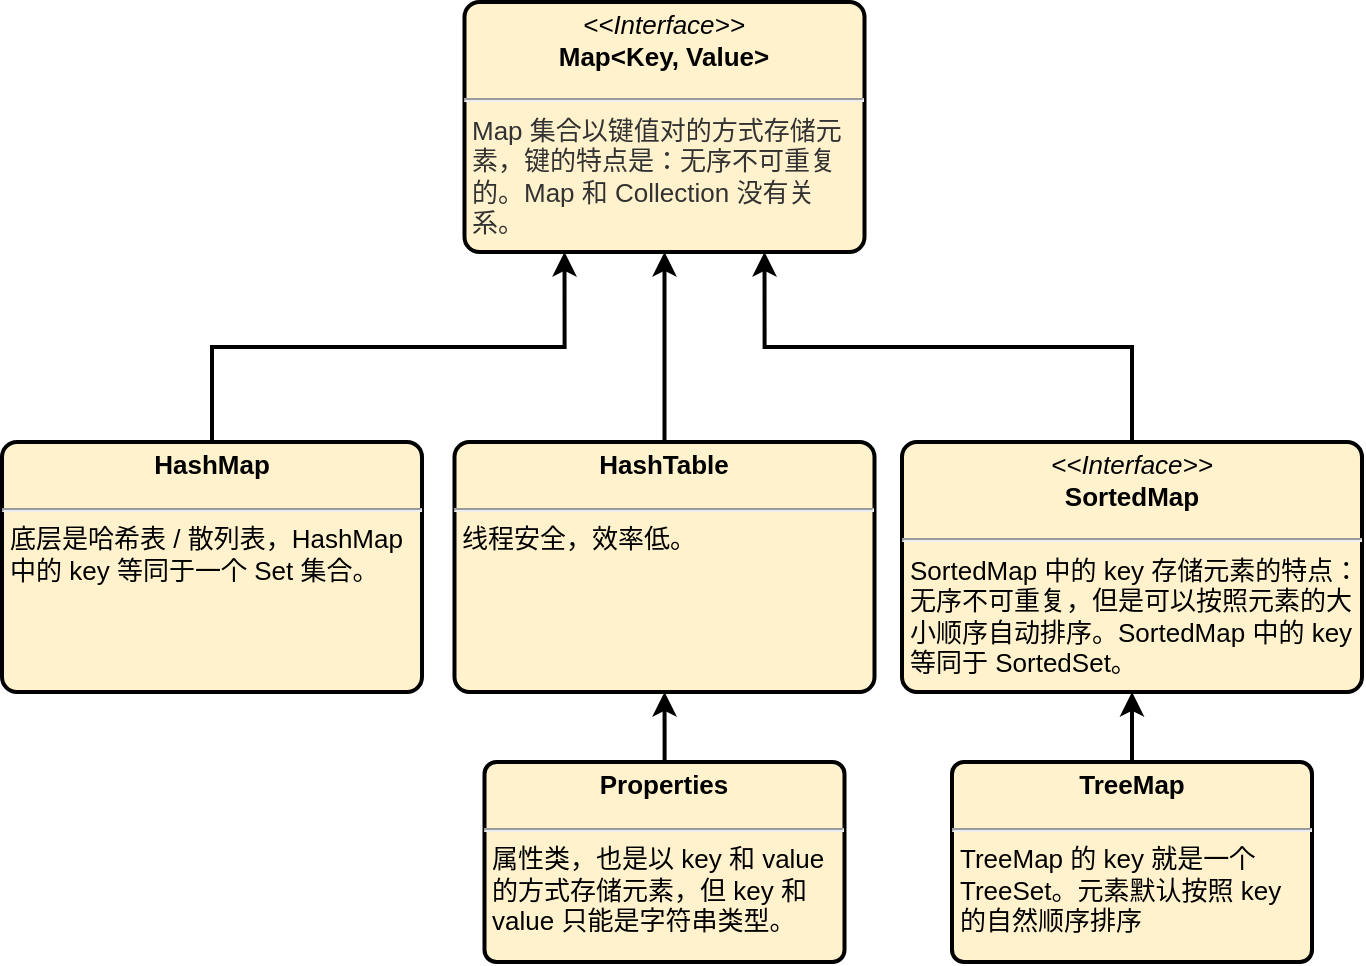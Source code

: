 <mxfile version="14.4.8" type="github">
  <diagram id="MuSu4GeQlTMajEMma0Ou" name="第 1 页">
    <mxGraphModel dx="1422" dy="762" grid="1" gridSize="10" guides="1" tooltips="1" connect="1" arrows="1" fold="1" page="1" pageScale="1" pageWidth="1169" pageHeight="827" math="0" shadow="0">
      <root>
        <mxCell id="0" />
        <mxCell id="1" parent="0" />
        <mxCell id="Agsw_K4F6o7D0YDRF7T9-1" value="" style="group" vertex="1" connectable="0" parent="1">
          <mxGeometry x="40" y="40" width="680" height="480" as="geometry" />
        </mxCell>
        <mxCell id="Agsw_K4F6o7D0YDRF7T9-2" value="&lt;p style=&quot;margin: 4px 0px 0px ; font-size: 13px&quot;&gt;&lt;i style=&quot;font-size: 13px&quot;&gt;&amp;lt;&amp;lt;Interface&amp;gt;&amp;gt;&lt;/i&gt;&lt;br style=&quot;font-size: 13px&quot;&gt;&lt;b style=&quot;font-size: 13px&quot;&gt;Map&amp;lt;Key, Value&amp;gt;&lt;/b&gt;&lt;/p&gt;&lt;p&gt;&lt;/p&gt;&lt;hr style=&quot;font-size: 13px&quot;&gt;&lt;p style=&quot;text-align: left ; margin: 0px 0px 0px 4px ; font-size: 13px&quot;&gt;&lt;font color=&quot;#323232&quot;&gt;&lt;span style=&quot;background-color: rgba(255 , 255 , 255 , 0.01)&quot;&gt;Map 集合以键值对的方式存储元素，键的特点是：无序不可重复的。Map 和 Collection 没有关系。&lt;/span&gt;&lt;/font&gt;&lt;/p&gt;" style="verticalAlign=middle;align=center;overflow=fill;fontSize=13;fontFamily=Helvetica;html=1;gradientDirection=north;shadow=0;glass=0;sketch=0;perimeterSpacing=0;strokeWidth=2;rounded=1;perimeter=rectanglePerimeter;arcSize=6;fillColor=#FFF2CC;whiteSpace=wrap;" vertex="1" parent="Agsw_K4F6o7D0YDRF7T9-1">
          <mxGeometry x="231.25" width="200" height="125" as="geometry" />
        </mxCell>
        <mxCell id="Agsw_K4F6o7D0YDRF7T9-3" style="edgeStyle=orthogonalEdgeStyle;rounded=0;orthogonalLoop=1;jettySize=auto;html=1;exitX=0.5;exitY=0;exitDx=0;exitDy=0;entryX=0.25;entryY=1;entryDx=0;entryDy=0;strokeWidth=2;" edge="1" parent="Agsw_K4F6o7D0YDRF7T9-1" source="Agsw_K4F6o7D0YDRF7T9-4" target="Agsw_K4F6o7D0YDRF7T9-2">
          <mxGeometry relative="1" as="geometry" />
        </mxCell>
        <mxCell id="Agsw_K4F6o7D0YDRF7T9-4" value="&lt;p style=&quot;margin: 4px 0px 0px ; font-size: 13px&quot;&gt;&lt;b style=&quot;font-size: 13px&quot;&gt;HashMap&lt;/b&gt;&lt;/p&gt;&lt;p&gt;&lt;/p&gt;&lt;hr style=&quot;font-size: 13px&quot;&gt;&lt;p style=&quot;text-align: left ; margin: 0px 0px 0px 4px ; font-size: 13px&quot;&gt;底层是哈希表 / 散列表，HashMap 中的 key 等同于一个 Set 集合。&lt;/p&gt;" style="verticalAlign=middle;align=center;overflow=fill;fontSize=13;fontFamily=Helvetica;html=1;gradientDirection=north;shadow=0;glass=0;sketch=0;perimeterSpacing=0;strokeWidth=2;rounded=1;perimeter=rectanglePerimeter;arcSize=6;fillColor=#FFF2CC;whiteSpace=wrap;" vertex="1" parent="Agsw_K4F6o7D0YDRF7T9-1">
          <mxGeometry y="220" width="210" height="125" as="geometry" />
        </mxCell>
        <mxCell id="Agsw_K4F6o7D0YDRF7T9-5" style="edgeStyle=orthogonalEdgeStyle;rounded=0;orthogonalLoop=1;jettySize=auto;html=1;exitX=0.5;exitY=0;exitDx=0;exitDy=0;entryX=0.5;entryY=1;entryDx=0;entryDy=0;strokeWidth=2;" edge="1" parent="Agsw_K4F6o7D0YDRF7T9-1" source="Agsw_K4F6o7D0YDRF7T9-6" target="Agsw_K4F6o7D0YDRF7T9-2">
          <mxGeometry relative="1" as="geometry" />
        </mxCell>
        <mxCell id="Agsw_K4F6o7D0YDRF7T9-6" value="&lt;p style=&quot;margin: 4px 0px 0px ; font-size: 13px&quot;&gt;&lt;b&gt;HashTable&lt;/b&gt;&lt;/p&gt;&lt;p&gt;&lt;/p&gt;&lt;hr style=&quot;font-size: 13px&quot;&gt;&lt;p style=&quot;text-align: left ; margin: 0px 0px 0px 4px ; font-size: 13px&quot;&gt;线程安全，效率低。&lt;/p&gt;" style="verticalAlign=middle;align=center;overflow=fill;fontSize=13;fontFamily=Helvetica;html=1;gradientDirection=north;shadow=0;glass=0;sketch=0;perimeterSpacing=0;strokeWidth=2;rounded=1;perimeter=rectanglePerimeter;arcSize=6;fillColor=#FFF2CC;whiteSpace=wrap;" vertex="1" parent="Agsw_K4F6o7D0YDRF7T9-1">
          <mxGeometry x="226.25" y="220" width="210" height="125" as="geometry" />
        </mxCell>
        <mxCell id="Agsw_K4F6o7D0YDRF7T9-7" style="edgeStyle=orthogonalEdgeStyle;rounded=0;orthogonalLoop=1;jettySize=auto;html=1;exitX=0.5;exitY=0;exitDx=0;exitDy=0;entryX=0.75;entryY=1;entryDx=0;entryDy=0;strokeWidth=2;" edge="1" parent="Agsw_K4F6o7D0YDRF7T9-1" source="Agsw_K4F6o7D0YDRF7T9-8" target="Agsw_K4F6o7D0YDRF7T9-2">
          <mxGeometry relative="1" as="geometry" />
        </mxCell>
        <mxCell id="Agsw_K4F6o7D0YDRF7T9-8" value="&lt;p style=&quot;margin: 4px 0px 0px&quot;&gt;&lt;i&gt;&amp;lt;&amp;lt;Interface&amp;gt;&amp;gt;&lt;/i&gt;&lt;br&gt;&lt;b&gt;SortedMap&lt;/b&gt;&lt;/p&gt;&lt;p&gt;&lt;/p&gt;&lt;hr style=&quot;font-size: 13px&quot;&gt;&lt;p style=&quot;text-align: left ; margin: 0px 0px 0px 4px ; font-size: 13px&quot;&gt;SortedMap 中的 key 存储元素的特点：无序不可重复，但是可以按照元素的大小顺序自动排序。SortedMap 中的 key 等同于 SortedSet。&lt;/p&gt;" style="verticalAlign=middle;align=center;overflow=fill;fontSize=13;fontFamily=Helvetica;html=1;gradientDirection=north;shadow=0;glass=0;sketch=0;perimeterSpacing=0;strokeWidth=2;rounded=1;perimeter=rectanglePerimeter;arcSize=6;fillColor=#FFF2CC;whiteSpace=wrap;" vertex="1" parent="Agsw_K4F6o7D0YDRF7T9-1">
          <mxGeometry x="450" y="220" width="230" height="125" as="geometry" />
        </mxCell>
        <mxCell id="Agsw_K4F6o7D0YDRF7T9-9" style="edgeStyle=orthogonalEdgeStyle;rounded=0;orthogonalLoop=1;jettySize=auto;html=1;entryX=0.5;entryY=1;entryDx=0;entryDy=0;strokeWidth=2;" edge="1" parent="Agsw_K4F6o7D0YDRF7T9-1" source="Agsw_K4F6o7D0YDRF7T9-10" target="Agsw_K4F6o7D0YDRF7T9-8">
          <mxGeometry relative="1" as="geometry" />
        </mxCell>
        <mxCell id="Agsw_K4F6o7D0YDRF7T9-10" value="&lt;p style=&quot;margin: 4px 0px 0px ; font-size: 13px&quot;&gt;&lt;b&gt;TreeMap&lt;/b&gt;&lt;/p&gt;&lt;p&gt;&lt;/p&gt;&lt;hr style=&quot;font-size: 13px&quot;&gt;&lt;p style=&quot;text-align: left ; margin: 0px 0px 0px 4px ; font-size: 13px&quot;&gt;TreeMap 的 key 就是一个 TreeSet。元素默认按照 key 的自然顺序排序&lt;/p&gt;" style="verticalAlign=middle;align=center;overflow=fill;fontSize=13;fontFamily=Helvetica;html=1;gradientDirection=north;shadow=0;glass=0;sketch=0;perimeterSpacing=0;strokeWidth=2;rounded=1;perimeter=rectanglePerimeter;arcSize=6;fillColor=#FFF2CC;whiteSpace=wrap;" vertex="1" parent="Agsw_K4F6o7D0YDRF7T9-1">
          <mxGeometry x="475" y="380" width="180" height="100" as="geometry" />
        </mxCell>
        <mxCell id="Agsw_K4F6o7D0YDRF7T9-11" style="edgeStyle=orthogonalEdgeStyle;rounded=0;orthogonalLoop=1;jettySize=auto;html=1;entryX=0.5;entryY=1;entryDx=0;entryDy=0;strokeWidth=2;" edge="1" parent="Agsw_K4F6o7D0YDRF7T9-1" source="Agsw_K4F6o7D0YDRF7T9-12" target="Agsw_K4F6o7D0YDRF7T9-6">
          <mxGeometry relative="1" as="geometry" />
        </mxCell>
        <mxCell id="Agsw_K4F6o7D0YDRF7T9-12" value="&lt;p style=&quot;margin: 4px 0px 0px ; font-size: 13px&quot;&gt;&lt;b&gt;Properties&lt;/b&gt;&lt;/p&gt;&lt;p&gt;&lt;/p&gt;&lt;hr style=&quot;font-size: 13px&quot;&gt;&lt;p style=&quot;text-align: left ; margin: 0px 0px 0px 4px ; font-size: 13px&quot;&gt;属性类，也是以 key 和 value 的方式存储元素，但 key 和 value 只能是字符串类型。&lt;/p&gt;" style="verticalAlign=middle;align=center;overflow=fill;fontSize=13;fontFamily=Helvetica;html=1;gradientDirection=north;shadow=0;glass=0;sketch=0;perimeterSpacing=0;strokeWidth=2;rounded=1;perimeter=rectanglePerimeter;arcSize=6;fillColor=#FFF2CC;whiteSpace=wrap;" vertex="1" parent="Agsw_K4F6o7D0YDRF7T9-1">
          <mxGeometry x="241.25" y="380" width="180" height="100" as="geometry" />
        </mxCell>
      </root>
    </mxGraphModel>
  </diagram>
</mxfile>
